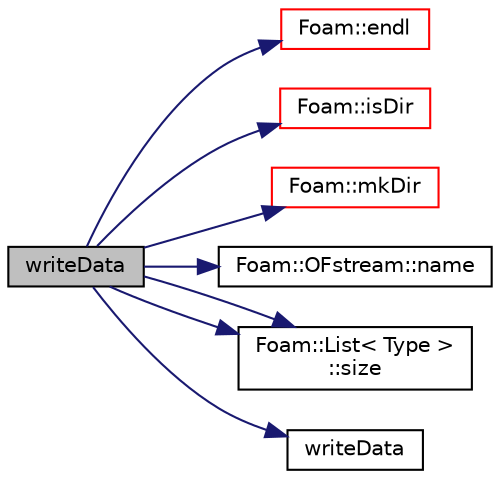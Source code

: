 digraph "writeData"
{
  bgcolor="transparent";
  edge [fontname="Helvetica",fontsize="10",labelfontname="Helvetica",labelfontsize="10"];
  node [fontname="Helvetica",fontsize="10",shape=record];
  rankdir="LR";
  Node1 [label="writeData",height=0.2,width=0.4,color="black", fillcolor="grey75", style="filled", fontcolor="black"];
  Node1 -> Node2 [color="midnightblue",fontsize="10",style="solid",fontname="Helvetica"];
  Node2 [label="Foam::endl",height=0.2,width=0.4,color="red",URL="$a10909.html#a2db8fe02a0d3909e9351bb4275b23ce4",tooltip="Add newline and flush stream. "];
  Node1 -> Node3 [color="midnightblue",fontsize="10",style="solid",fontname="Helvetica"];
  Node3 [label="Foam::isDir",height=0.2,width=0.4,color="red",URL="$a10909.html#a9c9cf5d33b9c5961f835aefe5d860c5a",tooltip="Does the name exist as a DIRECTORY in the file system? "];
  Node1 -> Node4 [color="midnightblue",fontsize="10",style="solid",fontname="Helvetica"];
  Node4 [label="Foam::mkDir",height=0.2,width=0.4,color="red",URL="$a10909.html#a2ae410f2311adf94d66451b7423fdf4e",tooltip="Make a directory and return an error if it could not be created. "];
  Node1 -> Node5 [color="midnightblue",fontsize="10",style="solid",fontname="Helvetica"];
  Node5 [label="Foam::OFstream::name",height=0.2,width=0.4,color="black",URL="$a01748.html#acd3da3556711337d571c60cf9ffb91cc",tooltip="Return the name of the stream. "];
  Node1 -> Node6 [color="midnightblue",fontsize="10",style="solid",fontname="Helvetica"];
  Node6 [label="Foam::List\< Type \>\l::size",height=0.2,width=0.4,color="black",URL="$a01397.html#a8a5f6fa29bd4b500caf186f60245b384",tooltip="Override size to be inconsistent with allocated storage. "];
  Node1 -> Node6 [color="midnightblue",fontsize="10",style="solid",fontname="Helvetica"];
  Node1 -> Node7 [color="midnightblue",fontsize="10",style="solid",fontname="Helvetica"];
  Node7 [label="writeData",height=0.2,width=0.4,color="black",URL="$a04571.html#a095a2bb889e4ff86605ad8a929fdc3f5"];
}
